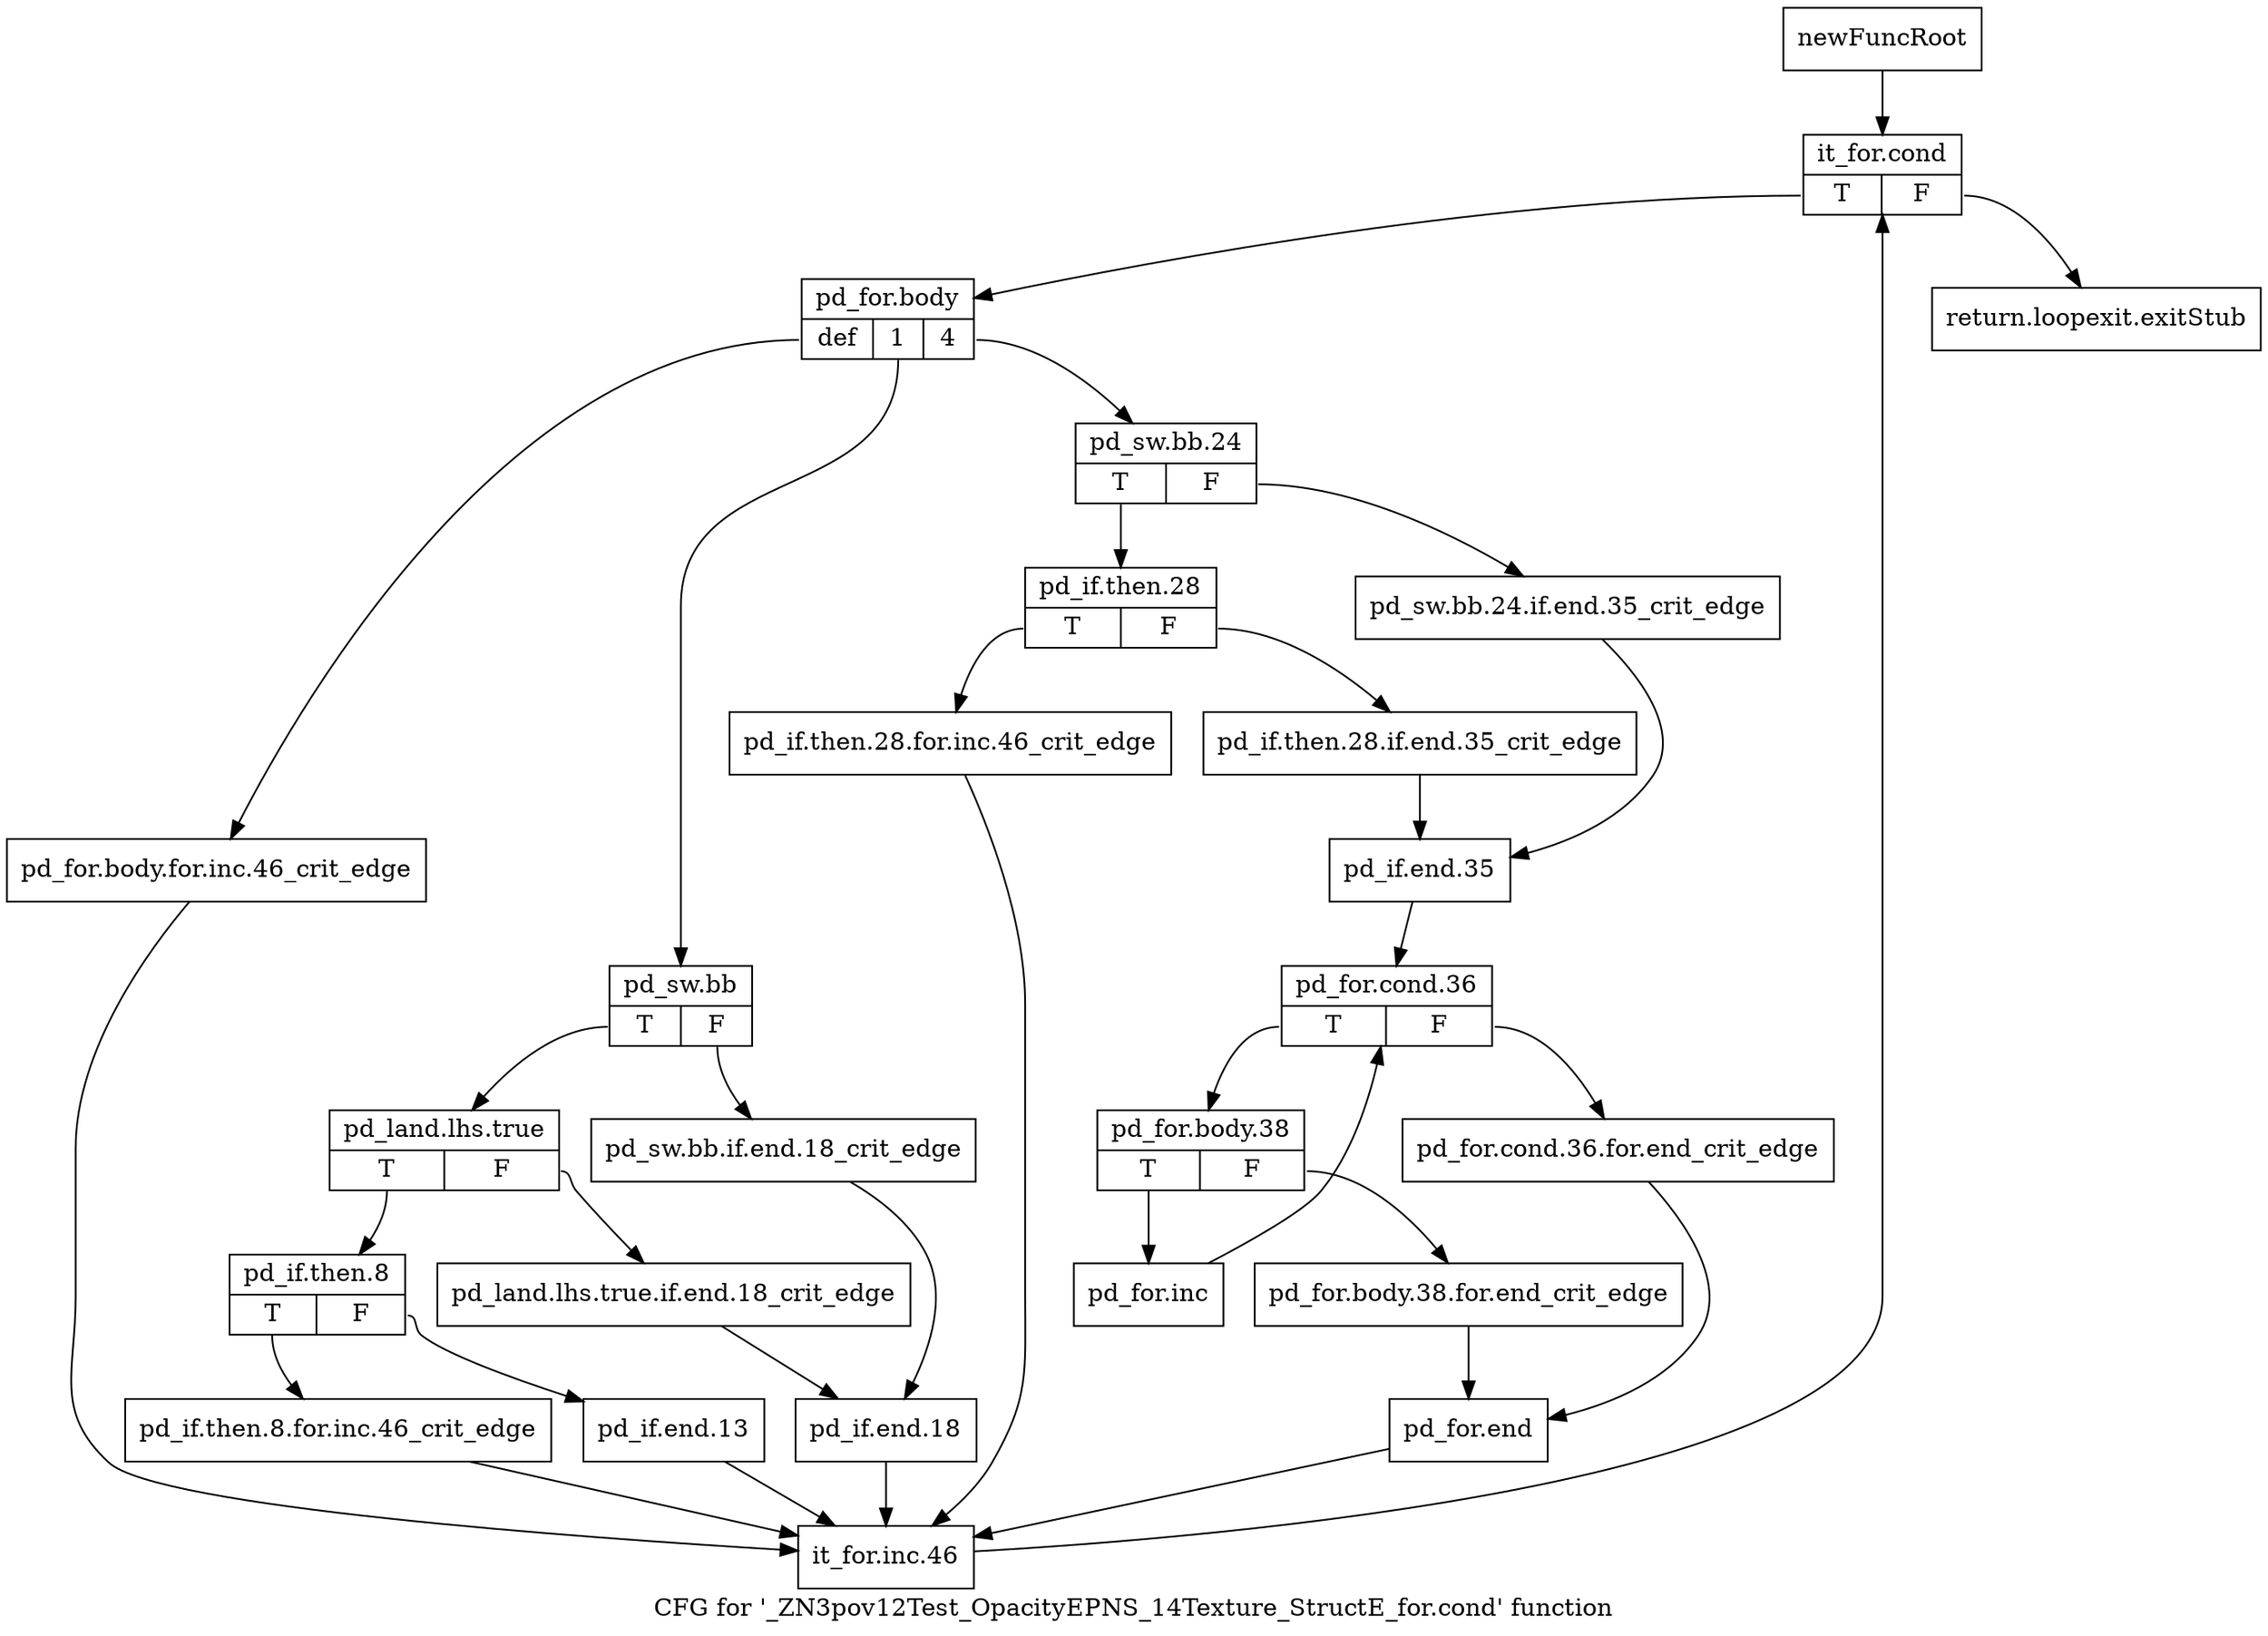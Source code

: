 digraph "CFG for '_ZN3pov12Test_OpacityEPNS_14Texture_StructE_for.cond' function" {
	label="CFG for '_ZN3pov12Test_OpacityEPNS_14Texture_StructE_for.cond' function";

	Node0x24fbd00 [shape=record,label="{newFuncRoot}"];
	Node0x24fbd00 -> Node0x2500a50;
	Node0x2500a00 [shape=record,label="{return.loopexit.exitStub}"];
	Node0x2500a50 [shape=record,label="{it_for.cond|{<s0>T|<s1>F}}"];
	Node0x2500a50:s0 -> Node0x2500aa0;
	Node0x2500a50:s1 -> Node0x2500a00;
	Node0x2500aa0 [shape=record,label="{pd_for.body|{<s0>def|<s1>1|<s2>4}}"];
	Node0x2500aa0:s0 -> Node0x2501130;
	Node0x2500aa0:s1 -> Node0x2500eb0;
	Node0x2500aa0:s2 -> Node0x2500af0;
	Node0x2500af0 [shape=record,label="{pd_sw.bb.24|{<s0>T|<s1>F}}"];
	Node0x2500af0:s0 -> Node0x2500b90;
	Node0x2500af0:s1 -> Node0x2500b40;
	Node0x2500b40 [shape=record,label="{pd_sw.bb.24.if.end.35_crit_edge}"];
	Node0x2500b40 -> Node0x2500c30;
	Node0x2500b90 [shape=record,label="{pd_if.then.28|{<s0>T|<s1>F}}"];
	Node0x2500b90:s0 -> Node0x2500e60;
	Node0x2500b90:s1 -> Node0x2500be0;
	Node0x2500be0 [shape=record,label="{pd_if.then.28.if.end.35_crit_edge}"];
	Node0x2500be0 -> Node0x2500c30;
	Node0x2500c30 [shape=record,label="{pd_if.end.35}"];
	Node0x2500c30 -> Node0x2500c80;
	Node0x2500c80 [shape=record,label="{pd_for.cond.36|{<s0>T|<s1>F}}"];
	Node0x2500c80:s0 -> Node0x2500d20;
	Node0x2500c80:s1 -> Node0x2500cd0;
	Node0x2500cd0 [shape=record,label="{pd_for.cond.36.for.end_crit_edge}"];
	Node0x2500cd0 -> Node0x2500dc0;
	Node0x2500d20 [shape=record,label="{pd_for.body.38|{<s0>T|<s1>F}}"];
	Node0x2500d20:s0 -> Node0x2500e10;
	Node0x2500d20:s1 -> Node0x2500d70;
	Node0x2500d70 [shape=record,label="{pd_for.body.38.for.end_crit_edge}"];
	Node0x2500d70 -> Node0x2500dc0;
	Node0x2500dc0 [shape=record,label="{pd_for.end}"];
	Node0x2500dc0 -> Node0x2501180;
	Node0x2500e10 [shape=record,label="{pd_for.inc}"];
	Node0x2500e10 -> Node0x2500c80;
	Node0x2500e60 [shape=record,label="{pd_if.then.28.for.inc.46_crit_edge}"];
	Node0x2500e60 -> Node0x2501180;
	Node0x2500eb0 [shape=record,label="{pd_sw.bb|{<s0>T|<s1>F}}"];
	Node0x2500eb0:s0 -> Node0x2500f50;
	Node0x2500eb0:s1 -> Node0x2500f00;
	Node0x2500f00 [shape=record,label="{pd_sw.bb.if.end.18_crit_edge}"];
	Node0x2500f00 -> Node0x2500ff0;
	Node0x2500f50 [shape=record,label="{pd_land.lhs.true|{<s0>T|<s1>F}}"];
	Node0x2500f50:s0 -> Node0x2501040;
	Node0x2500f50:s1 -> Node0x2500fa0;
	Node0x2500fa0 [shape=record,label="{pd_land.lhs.true.if.end.18_crit_edge}"];
	Node0x2500fa0 -> Node0x2500ff0;
	Node0x2500ff0 [shape=record,label="{pd_if.end.18}"];
	Node0x2500ff0 -> Node0x2501180;
	Node0x2501040 [shape=record,label="{pd_if.then.8|{<s0>T|<s1>F}}"];
	Node0x2501040:s0 -> Node0x25010e0;
	Node0x2501040:s1 -> Node0x2501090;
	Node0x2501090 [shape=record,label="{pd_if.end.13}"];
	Node0x2501090 -> Node0x2501180;
	Node0x25010e0 [shape=record,label="{pd_if.then.8.for.inc.46_crit_edge}"];
	Node0x25010e0 -> Node0x2501180;
	Node0x2501130 [shape=record,label="{pd_for.body.for.inc.46_crit_edge}"];
	Node0x2501130 -> Node0x2501180;
	Node0x2501180 [shape=record,label="{it_for.inc.46}"];
	Node0x2501180 -> Node0x2500a50;
}
